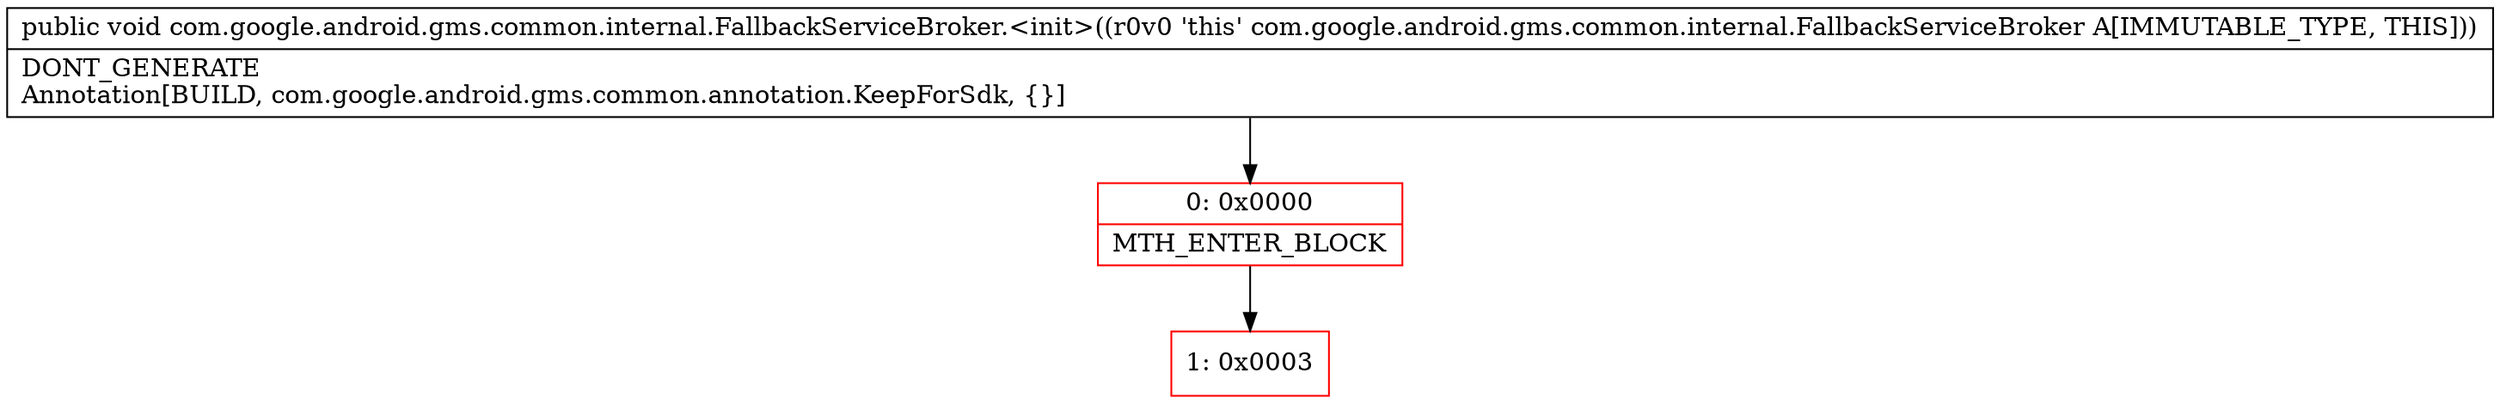 digraph "CFG forcom.google.android.gms.common.internal.FallbackServiceBroker.\<init\>()V" {
subgraph cluster_Region_250541689 {
label = "R(0)";
node [shape=record,color=blue];
}
Node_0 [shape=record,color=red,label="{0\:\ 0x0000|MTH_ENTER_BLOCK\l}"];
Node_1 [shape=record,color=red,label="{1\:\ 0x0003}"];
MethodNode[shape=record,label="{public void com.google.android.gms.common.internal.FallbackServiceBroker.\<init\>((r0v0 'this' com.google.android.gms.common.internal.FallbackServiceBroker A[IMMUTABLE_TYPE, THIS]))  | DONT_GENERATE\lAnnotation[BUILD, com.google.android.gms.common.annotation.KeepForSdk, \{\}]\l}"];
MethodNode -> Node_0;
Node_0 -> Node_1;
}

